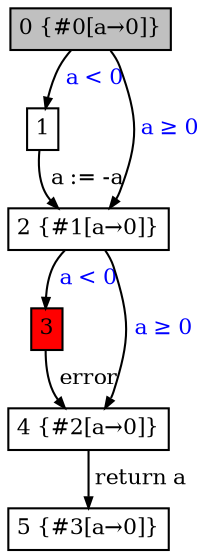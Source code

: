 digraph {
	ranksep=0.10
	nodesep=0.12
	node[fontsize=10.5,shape=box,height=0.02,width=0.02,margin="0.05,0.05"]
	edge[fontsize=10.5,arrowsize=0.5]

	0 [label="0 {#0[a→0]}",style=filled,fillcolor=gray]
	1 [label="5 {#3[a→0]}"]
	2 [label="1"]
	3 [label="3",style=filled,fillcolor=red]
	4 [label="4 {#2[a→0]}"]
	5 [label="2 {#1[a→0]}"]


	4->1[label=" return a"]
	5->4[label=" a ≥ 0",fontcolor="#0000FF"]
	0->2[label=" a < 0",fontcolor="#0000FF"]
	2->5[label=" a := -a"]
	3->4[label=" error"]
	5->3[label=" a < 0",fontcolor="#0000FF"]
	0->5[label=" a ≥ 0",fontcolor="#0000FF"]
}